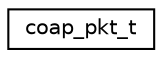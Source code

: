 digraph "Graphical Class Hierarchy"
{
 // LATEX_PDF_SIZE
  edge [fontname="Helvetica",fontsize="10",labelfontname="Helvetica",labelfontsize="10"];
  node [fontname="Helvetica",fontsize="10",shape=record];
  rankdir="LR";
  Node0 [label="coap_pkt_t",height=0.2,width=0.4,color="black", fillcolor="white", style="filled",URL="$structcoap__pkt__t.html",tooltip="CoAP PDU parsing context structure."];
}
